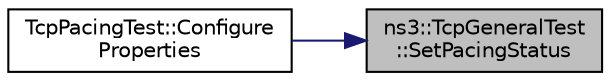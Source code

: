 digraph "ns3::TcpGeneralTest::SetPacingStatus"
{
 // LATEX_PDF_SIZE
  edge [fontname="Helvetica",fontsize="10",labelfontname="Helvetica",labelfontsize="10"];
  node [fontname="Helvetica",fontsize="10",shape=record];
  rankdir="RL";
  Node1 [label="ns3::TcpGeneralTest\l::SetPacingStatus",height=0.2,width=0.4,color="black", fillcolor="grey75", style="filled", fontcolor="black",tooltip="Enable or disable pacing in the TCP socket."];
  Node1 -> Node2 [dir="back",color="midnightblue",fontsize="10",style="solid",fontname="Helvetica"];
  Node2 [label="TcpPacingTest::Configure\lProperties",height=0.2,width=0.4,color="black", fillcolor="white", style="filled",URL="$class_tcp_pacing_test.html#a415a062e3b86ca76efc0c47692926340",tooltip="Change the configuration of the socket properties."];
}
